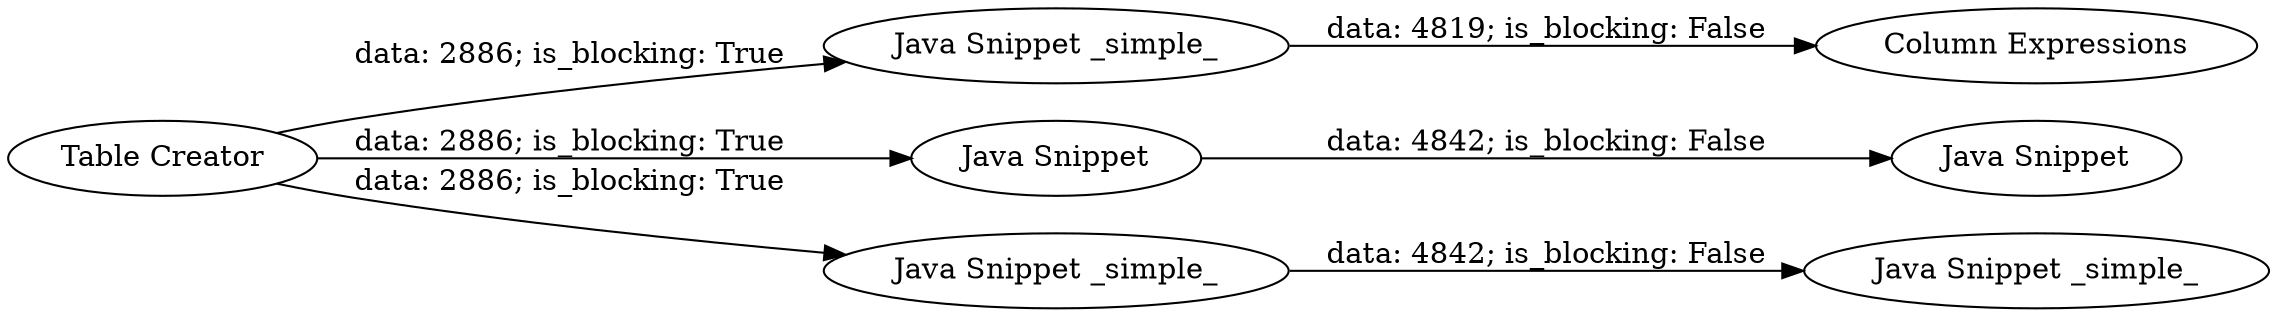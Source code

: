 digraph {
	"-2935420433647271572_8" [label="Java Snippet _simple_"]
	"-2935420433647271572_2" [label="Table Creator"]
	"-2935420433647271572_7" [label="Java Snippet _simple_"]
	"-2935420433647271572_5" [label="Java Snippet"]
	"-2935420433647271572_9" [label="Column Expressions"]
	"-2935420433647271572_4" [label="Java Snippet"]
	"-2935420433647271572_6" [label="Java Snippet _simple_"]
	"-2935420433647271572_4" -> "-2935420433647271572_5" [label="data: 4842; is_blocking: False"]
	"-2935420433647271572_8" -> "-2935420433647271572_9" [label="data: 4819; is_blocking: False"]
	"-2935420433647271572_2" -> "-2935420433647271572_4" [label="data: 2886; is_blocking: True"]
	"-2935420433647271572_2" -> "-2935420433647271572_8" [label="data: 2886; is_blocking: True"]
	"-2935420433647271572_6" -> "-2935420433647271572_7" [label="data: 4842; is_blocking: False"]
	"-2935420433647271572_2" -> "-2935420433647271572_6" [label="data: 2886; is_blocking: True"]
	rankdir=LR
}
